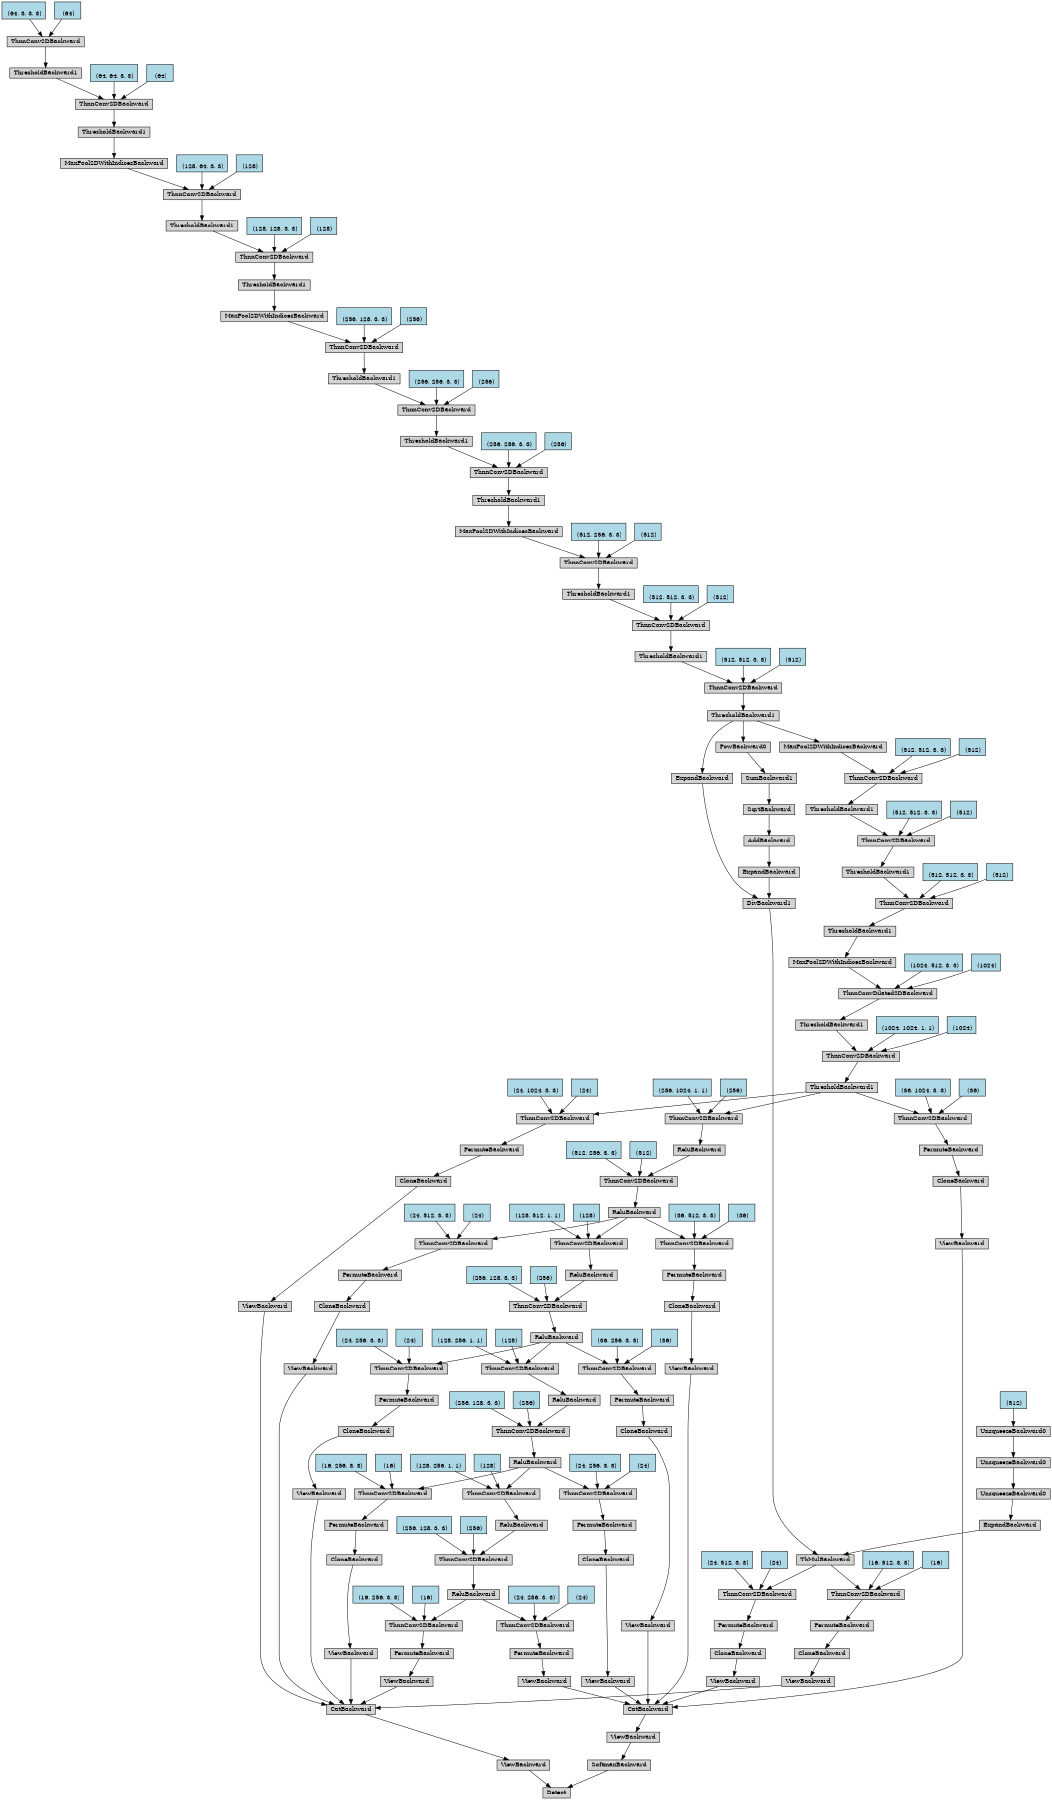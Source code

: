 digraph {
	graph [size="12,12"]
	node [align=left fontsize=12 height=0.2 ranksep=0.1 shape=box style=filled]
	1707653420568 [label=Detect]
	1708103129688 -> 1707653420568
	1708103129688 [label=ViewBackward]
	1708103129856 -> 1708103129688
	1708103129856 [label=CatBackward]
	1708103129968 -> 1708103129856
	1708103129968 [label=ViewBackward]
	1708103130360 -> 1708103129968
	1708103130360 [label=CloneBackward]
	1708103130472 -> 1708103130360
	1708103130472 [label=PermuteBackward]
	1708103130584 -> 1708103130472
	1708103130584 [label=ThnnConv2DBackward]
	1708103130696 -> 1708103130584
	1708103130696 [label=ThMulBackward]
	1708103130920 -> 1708103130696
	1708103130920 [label=ExpandBackward]
	1708103131088 -> 1708103130920
	1708103131088 [label=UnsqueezeBackward0]
	1708103188608 -> 1708103131088
	1708103188608 [label=UnsqueezeBackward0]
	1708103188720 -> 1708103188608
	1708103188720 [label=UnsqueezeBackward0]
	1708103188832 -> 1708103188720
	1708103188832 [label="
 (512)" fillcolor=lightblue]
	1708103130976 -> 1708103130696
	1708103130976 [label=DivBackward1]
	1708103188552 -> 1708103130976
	1708103188552 [label=ExpandBackward]
	1708103188888 -> 1708103188552
	1708103188888 [label=ThresholdBackward1]
	1708103188944 -> 1708103188888
	1708103188944 [label=ThnnConv2DBackward]
	1708103189112 -> 1708103188944
	1708103189112 [label=ThresholdBackward1]
	1708103189336 -> 1708103189112
	1708103189336 [label=ThnnConv2DBackward]
	1708103189448 -> 1708103189336
	1708103189448 [label=ThresholdBackward1]
	1708103189672 -> 1708103189448
	1708103189672 [label=ThnnConv2DBackward]
	1708103189784 -> 1708103189672
	1708103189784 [label=MaxPool2DWithIndicesBackward]
	1708103190008 -> 1708103189784
	1708103190008 [label=ThresholdBackward1]
	1708103190120 -> 1708103190008
	1708103190120 [label=ThnnConv2DBackward]
	1708103190232 -> 1708103190120
	1708103190232 [label=ThresholdBackward1]
	1708103190456 -> 1708103190232
	1708103190456 [label=ThnnConv2DBackward]
	1708103190568 -> 1708103190456
	1708103190568 [label=ThresholdBackward1]
	1708103190792 -> 1708103190568
	1708103190792 [label=ThnnConv2DBackward]
	1708103190904 -> 1708103190792
	1708103190904 [label=MaxPool2DWithIndicesBackward]
	1708103191128 -> 1708103190904
	1708103191128 [label=ThresholdBackward1]
	1708103191240 -> 1708103191128
	1708103191240 [label=ThnnConv2DBackward]
	1708103191352 -> 1708103191240
	1708103191352 [label=ThresholdBackward1]
	1708103191576 -> 1708103191352
	1708103191576 [label=ThnnConv2DBackward]
	1708103191688 -> 1708103191576
	1708103191688 [label=MaxPool2DWithIndicesBackward]
	1708103191912 -> 1708103191688
	1708103191912 [label=ThresholdBackward1]
	1708103192024 -> 1708103191912
	1708103192024 [label=ThnnConv2DBackward]
	1708103192136 -> 1708103192024
	1708103192136 [label=ThresholdBackward1]
	1708103192360 -> 1708103192136
	1708103192360 [label=ThnnConv2DBackward]
	1708103192472 -> 1708103192360
	1708103192472 [label="
 (64, 3, 3, 3)" fillcolor=lightblue]
	1708103192528 -> 1708103192360
	1708103192528 [label="
 (64)" fillcolor=lightblue]
	1708103192192 -> 1708103192024
	1708103192192 [label="
 (64, 64, 3, 3)" fillcolor=lightblue]
	1708103192248 -> 1708103192024
	1708103192248 [label="
 (64)" fillcolor=lightblue]
	1708103191744 -> 1708103191576
	1708103191744 [label="
 (128, 64, 3, 3)" fillcolor=lightblue]
	1708103191800 -> 1708103191576
	1708103191800 [label="
 (128)" fillcolor=lightblue]
	1708103191408 -> 1708103191240
	1708103191408 [label="
 (128, 128, 3, 3)" fillcolor=lightblue]
	1708103191464 -> 1708103191240
	1708103191464 [label="
 (128)" fillcolor=lightblue]
	1708103190960 -> 1708103190792
	1708103190960 [label="
 (256, 128, 3, 3)" fillcolor=lightblue]
	1708103191016 -> 1708103190792
	1708103191016 [label="
 (256)" fillcolor=lightblue]
	1708103190624 -> 1708103190456
	1708103190624 [label="
 (256, 256, 3, 3)" fillcolor=lightblue]
	1708103190680 -> 1708103190456
	1708103190680 [label="
 (256)" fillcolor=lightblue]
	1708103190288 -> 1708103190120
	1708103190288 [label="
 (256, 256, 3, 3)" fillcolor=lightblue]
	1708103190344 -> 1708103190120
	1708103190344 [label="
 (256)" fillcolor=lightblue]
	1708103189840 -> 1708103189672
	1708103189840 [label="
 (512, 256, 3, 3)" fillcolor=lightblue]
	1708103189896 -> 1708103189672
	1708103189896 [label="
 (512)" fillcolor=lightblue]
	1708103189504 -> 1708103189336
	1708103189504 [label="
 (512, 512, 3, 3)" fillcolor=lightblue]
	1708103189560 -> 1708103189336
	1708103189560 [label="
 (512)" fillcolor=lightblue]
	1708103189168 -> 1708103188944
	1708103189168 [label="
 (512, 512, 3, 3)" fillcolor=lightblue]
	1708103189224 -> 1708103188944
	1708103189224 [label="
 (512)" fillcolor=lightblue]
	1708103188664 -> 1708103130976
	1708103188664 [label=ExpandBackward]
	1708103189000 -> 1708103188664
	1708103189000 [label=AddBackward]
	1708103189280 -> 1708103189000
	1708103189280 [label=SqrtBackward]
	1708103189616 -> 1708103189280
	1708103189616 [label=SumBackward1]
	1708103189952 -> 1708103189616
	1708103189952 [label=PowBackward0]
	1708103188888 -> 1708103189952
	1708103130752 -> 1708103130584
	1708103130752 [label="
 (16, 512, 3, 3)" fillcolor=lightblue]
	1708103130808 -> 1708103130584
	1708103130808 [label="
 (16)" fillcolor=lightblue]
	1708103130024 -> 1708103129856
	1708103130024 [label=ViewBackward]
	1708103130416 -> 1708103130024
	1708103130416 [label=CloneBackward]
	1708103130640 -> 1708103130416
	1708103130640 [label=PermuteBackward]
	1708103131032 -> 1708103130640
	1708103131032 [label=ThnnConv2DBackward]
	1708103189056 -> 1708103131032
	1708103189056 [label=ThresholdBackward1]
	1708103190176 -> 1708103189056
	1708103190176 [label=ThnnConv2DBackward]
	1708103191520 -> 1708103190176
	1708103191520 [label=ThresholdBackward1]
	1708103190848 -> 1708103191520
	1708103190848 [label=ThnnConvDilated2DBackward]
	1708103191184 -> 1708103190848
	1708103191184 [label=MaxPool2DWithIndicesBackward]
	1708103192080 -> 1708103191184
	1708103192080 [label=ThresholdBackward1]
	1708103192416 -> 1708103192080
	1708103192416 [label=ThnnConv2DBackward]
	1708103204992 -> 1708103192416
	1708103204992 [label=ThresholdBackward1]
	1708103205216 -> 1708103204992
	1708103205216 [label=ThnnConv2DBackward]
	1708103205328 -> 1708103205216
	1708103205328 [label=ThresholdBackward1]
	1708103205552 -> 1708103205328
	1708103205552 [label=ThnnConv2DBackward]
	1708103205664 -> 1708103205552
	1708103205664 [label=MaxPool2DWithIndicesBackward]
	1708103188888 -> 1708103205664
	1708103205720 -> 1708103205552
	1708103205720 [label="
 (512, 512, 3, 3)" fillcolor=lightblue]
	1708103205776 -> 1708103205552
	1708103205776 [label="
 (512)" fillcolor=lightblue]
	1708103205384 -> 1708103205216
	1708103205384 [label="
 (512, 512, 3, 3)" fillcolor=lightblue]
	1708103205440 -> 1708103205216
	1708103205440 [label="
 (512)" fillcolor=lightblue]
	1708103205048 -> 1708103192416
	1708103205048 [label="
 (512, 512, 3, 3)" fillcolor=lightblue]
	1708103205104 -> 1708103192416
	1708103205104 [label="
 (512)" fillcolor=lightblue]
	1708103192304 -> 1708103190848
	1708103192304 [label="
 (1024, 512, 3, 3)" fillcolor=lightblue]
	1708103191856 -> 1708103190848
	1708103191856 [label="
 (1024)" fillcolor=lightblue]
	1708103190736 -> 1708103190176
	1708103190736 [label="
 (1024, 1024, 1, 1)" fillcolor=lightblue]
	1708103190512 -> 1708103190176
	1708103190512 [label="
 (1024)" fillcolor=lightblue]
	1708103190400 -> 1708103131032
	1708103190400 [label="
 (24, 1024, 3, 3)" fillcolor=lightblue]
	1708103189392 -> 1708103131032
	1708103189392 [label="
 (24)" fillcolor=lightblue]
	1708103130080 -> 1708103129856
	1708103130080 [label=ViewBackward]
	1708103130528 -> 1708103130080
	1708103130528 [label=CloneBackward]
	1708103188776 -> 1708103130528
	1708103188776 [label=PermuteBackward]
	1708103191632 -> 1708103188776
	1708103191632 [label=ThnnConv2DBackward]
	1708103190064 -> 1708103191632
	1708103190064 [label=ReluBackward]
	1708103205160 -> 1708103190064
	1708103205160 [label=ThnnConv2DBackward]
	1708103205496 -> 1708103205160
	1708103205496 [label=ReluBackward]
	1708103205944 -> 1708103205496
	1708103205944 [label=ThnnConv2DBackward]
	1708103189056 -> 1708103205944
	1708103206056 -> 1708103205944
	1708103206056 [label="
 (256, 1024, 1, 1)" fillcolor=lightblue]
	1708103206112 -> 1708103205944
	1708103206112 [label="
 (256)" fillcolor=lightblue]
	1708103205272 -> 1708103205160
	1708103205272 [label="
 (512, 256, 3, 3)" fillcolor=lightblue]
	1708103205832 -> 1708103205160
	1708103205832 [label="
 (512)" fillcolor=lightblue]
	1708103191968 -> 1708103191632
	1708103191968 [label="
 (24, 512, 3, 3)" fillcolor=lightblue]
	1708103191296 -> 1708103191632
	1708103191296 [label="
 (24)" fillcolor=lightblue]
	1708103130136 -> 1708103129856
	1708103130136 [label=ViewBackward]
	1708103130864 -> 1708103130136
	1708103130864 [label=CloneBackward]
	1708103191072 -> 1708103130864
	1708103191072 [label=PermuteBackward]
	1708103206336 -> 1708103191072
	1708103206336 [label=ThnnConv2DBackward]
	1708103206000 -> 1708103206336
	1708103206000 [label=ReluBackward]
	1708103206224 -> 1708103206000
	1708103206224 [label=ThnnConv2DBackward]
	1708103206448 -> 1708103206224
	1708103206448 [label=ReluBackward]
	1708103206672 -> 1708103206448
	1708103206672 [label=ThnnConv2DBackward]
	1708103190064 -> 1708103206672
	1708103206784 -> 1708103206672
	1708103206784 [label="
 (128, 512, 1, 1)" fillcolor=lightblue]
	1708103206840 -> 1708103206672
	1708103206840 [label="
 (128)" fillcolor=lightblue]
	1708103206504 -> 1708103206224
	1708103206504 [label="
 (256, 128, 3, 3)" fillcolor=lightblue]
	1708103206560 -> 1708103206224
	1708103206560 [label="
 (256)" fillcolor=lightblue]
	1708103206168 -> 1708103206336
	1708103206168 [label="
 (24, 256, 3, 3)" fillcolor=lightblue]
	1708103205888 -> 1708103206336
	1708103205888 [label="
 (24)" fillcolor=lightblue]
	1708103130192 -> 1708103129856
	1708103130192 [label=ViewBackward]
	1708103189728 -> 1708103130192
	1708103189728 [label=CloneBackward]
	1708103205608 -> 1708103189728
	1708103205608 [label=PermuteBackward]
	1708103207064 -> 1708103205608
	1708103207064 [label=ThnnConv2DBackward]
	1708103206392 -> 1708103207064
	1708103206392 [label=ReluBackward]
	1708103206952 -> 1708103206392
	1708103206952 [label=ThnnConv2DBackward]
	1708103207176 -> 1708103206952
	1708103207176 [label=ReluBackward]
	1708103207400 -> 1708103207176
	1708103207400 [label=ThnnConv2DBackward]
	1708103206000 -> 1708103207400
	1708103207512 -> 1708103207400
	1708103207512 [label="
 (128, 256, 1, 1)" fillcolor=lightblue]
	1708103207568 -> 1708103207400
	1708103207568 [label="
 (128)" fillcolor=lightblue]
	1708103207232 -> 1708103206952
	1708103207232 [label="
 (256, 128, 3, 3)" fillcolor=lightblue]
	1708103207288 -> 1708103206952
	1708103207288 [label="
 (256)" fillcolor=lightblue]
	1708103206896 -> 1708103207064
	1708103206896 [label="
 (16, 256, 3, 3)" fillcolor=lightblue]
	1708103206728 -> 1708103207064
	1708103206728 [label="
 (16)" fillcolor=lightblue]
	1708103130248 -> 1708103129856
	1708103130248 [label=ViewBackward]
	1708103204936 -> 1708103130248
	1708103204936 [label=PermuteBackward]
	1708103206616 -> 1708103204936
	1708103206616 [label=ThnnConv2DBackward]
	1708103207792 -> 1708103206616
	1708103207792 [label=ReluBackward]
	1708103207456 -> 1708103207792
	1708103207456 [label=ThnnConv2DBackward]
	1708103207680 -> 1708103207456
	1708103207680 [label=ReluBackward]
	1708103208016 -> 1708103207680
	1708103208016 [label=ThnnConv2DBackward]
	1708103206392 -> 1708103208016
	1708103208128 -> 1708103208016
	1708103208128 [label="
 (128, 256, 1, 1)" fillcolor=lightblue]
	1708103208184 -> 1708103208016
	1708103208184 [label="
 (128)" fillcolor=lightblue]
	1708103207848 -> 1708103207456
	1708103207848 [label="
 (256, 128, 3, 3)" fillcolor=lightblue]
	1708103207904 -> 1708103207456
	1708103207904 [label="
 (256)" fillcolor=lightblue]
	1708103207344 -> 1708103206616
	1708103207344 [label="
 (16, 256, 3, 3)" fillcolor=lightblue]
	1708103207120 -> 1708103206616
	1708103207120 [label="
 (16)" fillcolor=lightblue]
	1708103129744 -> 1707653420568
	1708103129744 [label=SoftmaxBackward]
	1708103129912 -> 1708103129744
	1708103129912 [label=ViewBackward]
	1708103206280 -> 1708103129912
	1708103206280 [label=CatBackward]
	1708103207624 -> 1708103206280
	1708103207624 [label=ViewBackward]
	1708103208296 -> 1708103207624
	1708103208296 [label=CloneBackward]
	1708103208520 -> 1708103208296
	1708103208520 [label=PermuteBackward]
	1708103208632 -> 1708103208520
	1708103208632 [label=ThnnConv2DBackward]
	1708103130696 -> 1708103208632
	1708103208744 -> 1708103208632
	1708103208744 [label="
 (24, 512, 3, 3)" fillcolor=lightblue]
	1708103208800 -> 1708103208632
	1708103208800 [label="
 (24)" fillcolor=lightblue]
	1708103208408 -> 1708103206280
	1708103208408 [label=ViewBackward]
	1708103208464 -> 1708103208408
	1708103208464 [label=CloneBackward]
	1708103208688 -> 1708103208464
	1708103208688 [label=PermuteBackward]
	1708103208912 -> 1708103208688
	1708103208912 [label=ThnnConv2DBackward]
	1708103189056 -> 1708103208912
	1708103233664 -> 1708103208912
	1708103233664 [label="
 (36, 1024, 3, 3)" fillcolor=lightblue]
	1708103233720 -> 1708103208912
	1708103233720 [label="
 (36)" fillcolor=lightblue]
	1708103207960 -> 1708103206280
	1708103207960 [label=ViewBackward]
	1708103208576 -> 1708103207960
	1708103208576 [label=CloneBackward]
	1708103233608 -> 1708103208576
	1708103233608 [label=PermuteBackward]
	1708103233944 -> 1708103233608
	1708103233944 [label=ThnnConv2DBackward]
	1708103190064 -> 1708103233944
	1708103233832 -> 1708103233944
	1708103233832 [label="
 (36, 512, 3, 3)" fillcolor=lightblue]
	1708103234000 -> 1708103233944
	1708103234000 [label="
 (36)" fillcolor=lightblue]
	1708103207736 -> 1708103206280
	1708103207736 [label=ViewBackward]
	1708103208856 -> 1708103207736
	1708103208856 [label=CloneBackward]
	1708103233888 -> 1708103208856
	1708103233888 [label=PermuteBackward]
	1708103234224 -> 1708103233888
	1708103234224 [label=ThnnConv2DBackward]
	1708103206000 -> 1708103234224
	1708103234112 -> 1708103234224
	1708103234112 [label="
 (36, 256, 3, 3)" fillcolor=lightblue]
	1708103234280 -> 1708103234224
	1708103234280 [label="
 (36)" fillcolor=lightblue]
	1708103208240 -> 1708103206280
	1708103208240 [label=ViewBackward]
	1708103233776 -> 1708103208240
	1708103233776 [label=CloneBackward]
	1708103234168 -> 1708103233776
	1708103234168 [label=PermuteBackward]
	1708103234504 -> 1708103234168
	1708103234504 [label=ThnnConv2DBackward]
	1708103206392 -> 1708103234504
	1708103234392 -> 1708103234504
	1708103234392 [label="
 (24, 256, 3, 3)" fillcolor=lightblue]
	1708103234560 -> 1708103234504
	1708103234560 [label="
 (24)" fillcolor=lightblue]
	1708103208072 -> 1708103206280
	1708103208072 [label=ViewBackward]
	1708103234056 -> 1708103208072
	1708103234056 [label=PermuteBackward]
	1708103234448 -> 1708103234056
	1708103234448 [label=ThnnConv2DBackward]
	1708103207792 -> 1708103234448
	1708103234784 -> 1708103234448
	1708103234784 [label="
 (24, 256, 3, 3)" fillcolor=lightblue]
	1708103234728 -> 1708103234448
	1708103234728 [label="
 (24)" fillcolor=lightblue]
}
